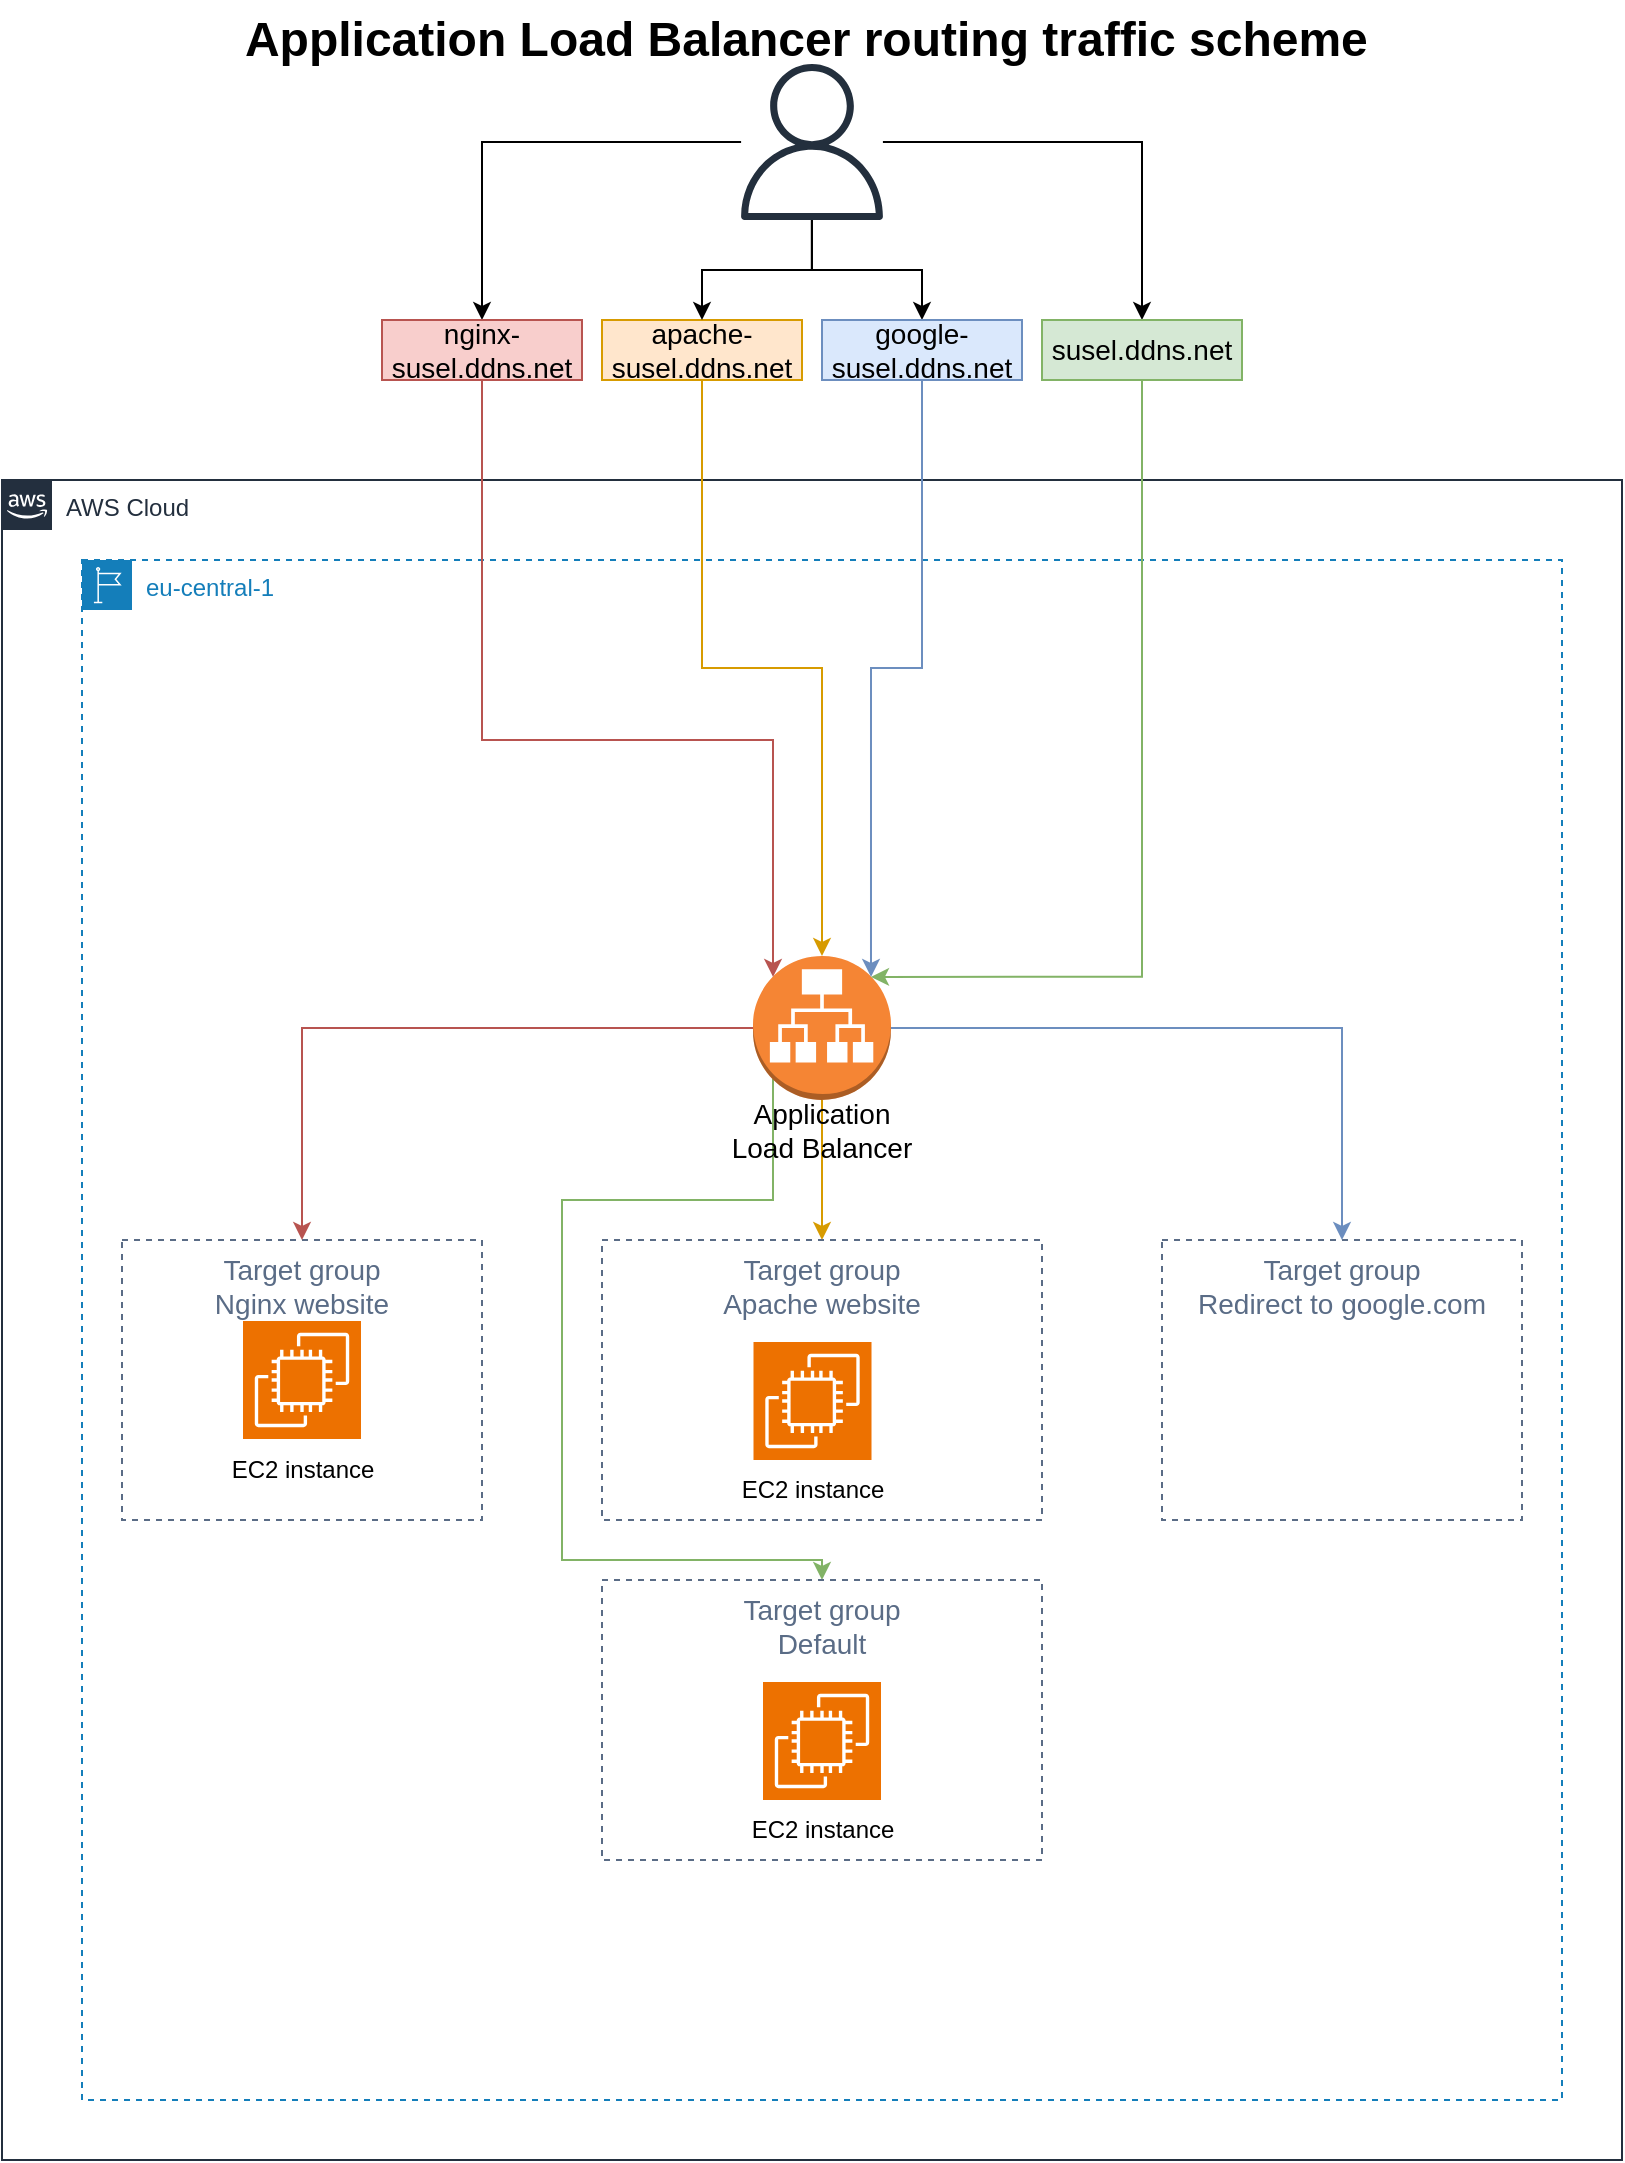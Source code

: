 <mxfile version="22.0.8" type="device">
  <diagram name="Page-1" id="i0E2k2FMlng2EdwtBEkr">
    <mxGraphModel dx="2049" dy="1114" grid="1" gridSize="10" guides="1" tooltips="1" connect="1" arrows="1" fold="1" page="1" pageScale="1" pageWidth="850" pageHeight="1100" math="0" shadow="0">
      <root>
        <mxCell id="0" />
        <mxCell id="1" parent="0" />
        <mxCell id="80YRyTSErhXEZiGLYpS1-1" value="AWS Cloud" style="points=[[0,0],[0.25,0],[0.5,0],[0.75,0],[1,0],[1,0.25],[1,0.5],[1,0.75],[1,1],[0.75,1],[0.5,1],[0.25,1],[0,1],[0,0.75],[0,0.5],[0,0.25]];outlineConnect=0;gradientColor=none;html=1;whiteSpace=wrap;fontSize=12;fontStyle=0;container=1;pointerEvents=0;collapsible=0;recursiveResize=0;shape=mxgraph.aws4.group;grIcon=mxgraph.aws4.group_aws_cloud_alt;strokeColor=#232F3E;fillColor=none;verticalAlign=top;align=left;spacingLeft=30;fontColor=#232F3E;dashed=0;" parent="1" vertex="1">
          <mxGeometry x="20" y="240" width="810" height="840" as="geometry" />
        </mxCell>
        <mxCell id="80YRyTSErhXEZiGLYpS1-3" value="eu-central-1" style="points=[[0,0],[0.25,0],[0.5,0],[0.75,0],[1,0],[1,0.25],[1,0.5],[1,0.75],[1,1],[0.75,1],[0.5,1],[0.25,1],[0,1],[0,0.75],[0,0.5],[0,0.25]];outlineConnect=0;gradientColor=none;html=1;whiteSpace=wrap;fontSize=12;fontStyle=0;container=1;pointerEvents=0;collapsible=0;recursiveResize=0;shape=mxgraph.aws4.group;grIcon=mxgraph.aws4.group_region;strokeColor=#147EBA;fillColor=none;verticalAlign=top;align=left;spacingLeft=30;fontColor=#147EBA;dashed=1;" parent="80YRyTSErhXEZiGLYpS1-1" vertex="1">
          <mxGeometry x="40" y="40" width="740" height="770" as="geometry" />
        </mxCell>
        <mxCell id="80YRyTSErhXEZiGLYpS1-4" value="&lt;font style=&quot;font-size: 14px;&quot;&gt;Target group&lt;br&gt;Nginx website&lt;/font&gt;" style="fillColor=none;strokeColor=#5A6C86;dashed=1;verticalAlign=top;fontStyle=0;fontColor=#5A6C86;whiteSpace=wrap;html=1;" parent="80YRyTSErhXEZiGLYpS1-3" vertex="1">
          <mxGeometry x="20" y="340" width="180" height="140" as="geometry" />
        </mxCell>
        <mxCell id="80YRyTSErhXEZiGLYpS1-12" style="edgeStyle=orthogonalEdgeStyle;rounded=0;orthogonalLoop=1;jettySize=auto;html=1;entryX=0.5;entryY=0;entryDx=0;entryDy=0;fillColor=#f8cecc;strokeColor=#b85450;" parent="80YRyTSErhXEZiGLYpS1-3" source="80YRyTSErhXEZiGLYpS1-5" target="80YRyTSErhXEZiGLYpS1-4" edge="1">
          <mxGeometry relative="1" as="geometry" />
        </mxCell>
        <mxCell id="80YRyTSErhXEZiGLYpS1-13" style="edgeStyle=orthogonalEdgeStyle;rounded=0;orthogonalLoop=1;jettySize=auto;html=1;entryX=0.5;entryY=0;entryDx=0;entryDy=0;fillColor=#ffe6cc;strokeColor=#d79b00;" parent="80YRyTSErhXEZiGLYpS1-3" source="80YRyTSErhXEZiGLYpS1-5" target="80YRyTSErhXEZiGLYpS1-10" edge="1">
          <mxGeometry relative="1" as="geometry" />
        </mxCell>
        <mxCell id="80YRyTSErhXEZiGLYpS1-18" style="edgeStyle=orthogonalEdgeStyle;rounded=0;orthogonalLoop=1;jettySize=auto;html=1;exitX=0.145;exitY=0.855;exitDx=0;exitDy=0;exitPerimeter=0;entryX=0.5;entryY=0;entryDx=0;entryDy=0;fillColor=#d5e8d4;strokeColor=#82b366;" parent="80YRyTSErhXEZiGLYpS1-3" source="80YRyTSErhXEZiGLYpS1-5" target="80YRyTSErhXEZiGLYpS1-17" edge="1">
          <mxGeometry relative="1" as="geometry">
            <Array as="points">
              <mxPoint x="345" y="320" />
              <mxPoint x="240" y="320" />
              <mxPoint x="240" y="500" />
              <mxPoint x="370" y="500" />
            </Array>
          </mxGeometry>
        </mxCell>
        <mxCell id="80YRyTSErhXEZiGLYpS1-5" value="" style="outlineConnect=0;dashed=0;verticalLabelPosition=bottom;verticalAlign=top;align=center;html=1;shape=mxgraph.aws3.application_load_balancer;fillColor=#F58534;gradientColor=none;" parent="80YRyTSErhXEZiGLYpS1-3" vertex="1">
          <mxGeometry x="335.5" y="198" width="69" height="72" as="geometry" />
        </mxCell>
        <mxCell id="80YRyTSErhXEZiGLYpS1-10" value="&lt;font style=&quot;font-size: 14px;&quot;&gt;Target group&lt;br&gt;Apache website&lt;/font&gt;" style="fillColor=none;strokeColor=#5A6C86;dashed=1;verticalAlign=top;fontStyle=0;fontColor=#5A6C86;whiteSpace=wrap;html=1;" parent="80YRyTSErhXEZiGLYpS1-3" vertex="1">
          <mxGeometry x="260" y="340" width="220" height="140" as="geometry" />
        </mxCell>
        <mxCell id="80YRyTSErhXEZiGLYpS1-11" value="&lt;font style=&quot;font-size: 14px;&quot;&gt;Target group&lt;br&gt;Redirect to google.com&lt;/font&gt;" style="fillColor=none;strokeColor=#5A6C86;dashed=1;verticalAlign=top;fontStyle=0;fontColor=#5A6C86;whiteSpace=wrap;html=1;" parent="80YRyTSErhXEZiGLYpS1-3" vertex="1">
          <mxGeometry x="540" y="340" width="180" height="140" as="geometry" />
        </mxCell>
        <mxCell id="80YRyTSErhXEZiGLYpS1-14" style="edgeStyle=orthogonalEdgeStyle;rounded=0;orthogonalLoop=1;jettySize=auto;html=1;entryX=0.5;entryY=0;entryDx=0;entryDy=0;fillColor=#dae8fc;strokeColor=#6c8ebf;" parent="80YRyTSErhXEZiGLYpS1-3" source="80YRyTSErhXEZiGLYpS1-5" target="80YRyTSErhXEZiGLYpS1-11" edge="1">
          <mxGeometry relative="1" as="geometry">
            <mxPoint x="630" y="330" as="targetPoint" />
          </mxGeometry>
        </mxCell>
        <mxCell id="80YRyTSErhXEZiGLYpS1-15" value="&lt;font style=&quot;font-size: 14px;&quot;&gt;Application Load Balancer&lt;/font&gt;" style="text;html=1;strokeColor=none;fillColor=none;align=center;verticalAlign=middle;whiteSpace=wrap;rounded=0;" parent="80YRyTSErhXEZiGLYpS1-3" vertex="1">
          <mxGeometry x="320" y="270" width="100" height="30" as="geometry" />
        </mxCell>
        <mxCell id="80YRyTSErhXEZiGLYpS1-17" value="&lt;font style=&quot;font-size: 14px;&quot;&gt;Target group&lt;br&gt;Default&lt;/font&gt;" style="fillColor=none;strokeColor=#5A6C86;dashed=1;verticalAlign=top;fontStyle=0;fontColor=#5A6C86;whiteSpace=wrap;html=1;" parent="80YRyTSErhXEZiGLYpS1-3" vertex="1">
          <mxGeometry x="260" y="510" width="220" height="140" as="geometry" />
        </mxCell>
        <mxCell id="80YRyTSErhXEZiGLYpS1-19" value="" style="sketch=0;points=[[0,0,0],[0.25,0,0],[0.5,0,0],[0.75,0,0],[1,0,0],[0,1,0],[0.25,1,0],[0.5,1,0],[0.75,1,0],[1,1,0],[0,0.25,0],[0,0.5,0],[0,0.75,0],[1,0.25,0],[1,0.5,0],[1,0.75,0]];outlineConnect=0;fontColor=#232F3E;fillColor=#ED7100;strokeColor=#ffffff;dashed=0;verticalLabelPosition=bottom;verticalAlign=top;align=center;html=1;fontSize=12;fontStyle=0;aspect=fixed;shape=mxgraph.aws4.resourceIcon;resIcon=mxgraph.aws4.ec2;" parent="80YRyTSErhXEZiGLYpS1-3" vertex="1">
          <mxGeometry x="80.5" y="380.5" width="59" height="59" as="geometry" />
        </mxCell>
        <mxCell id="80YRyTSErhXEZiGLYpS1-20" value="EC2 instance" style="text;html=1;strokeColor=none;fillColor=none;align=center;verticalAlign=middle;whiteSpace=wrap;rounded=0;" parent="80YRyTSErhXEZiGLYpS1-3" vertex="1">
          <mxGeometry x="69.75" y="439.5" width="80.5" height="30" as="geometry" />
        </mxCell>
        <mxCell id="80YRyTSErhXEZiGLYpS1-21" value="" style="sketch=0;points=[[0,0,0],[0.25,0,0],[0.5,0,0],[0.75,0,0],[1,0,0],[0,1,0],[0.25,1,0],[0.5,1,0],[0.75,1,0],[1,1,0],[0,0.25,0],[0,0.5,0],[0,0.75,0],[1,0.25,0],[1,0.5,0],[1,0.75,0]];outlineConnect=0;fontColor=#232F3E;fillColor=#ED7100;strokeColor=#ffffff;dashed=0;verticalLabelPosition=bottom;verticalAlign=top;align=center;html=1;fontSize=12;fontStyle=0;aspect=fixed;shape=mxgraph.aws4.resourceIcon;resIcon=mxgraph.aws4.ec2;" parent="80YRyTSErhXEZiGLYpS1-3" vertex="1">
          <mxGeometry x="335.75" y="391" width="59" height="59" as="geometry" />
        </mxCell>
        <mxCell id="80YRyTSErhXEZiGLYpS1-22" value="EC2 instance" style="text;html=1;strokeColor=none;fillColor=none;align=center;verticalAlign=middle;whiteSpace=wrap;rounded=0;" parent="80YRyTSErhXEZiGLYpS1-3" vertex="1">
          <mxGeometry x="325" y="450" width="80.5" height="30" as="geometry" />
        </mxCell>
        <mxCell id="80YRyTSErhXEZiGLYpS1-27" value="" style="sketch=0;points=[[0,0,0],[0.25,0,0],[0.5,0,0],[0.75,0,0],[1,0,0],[0,1,0],[0.25,1,0],[0.5,1,0],[0.75,1,0],[1,1,0],[0,0.25,0],[0,0.5,0],[0,0.75,0],[1,0.25,0],[1,0.5,0],[1,0.75,0]];outlineConnect=0;fontColor=#232F3E;fillColor=#ED7100;strokeColor=#ffffff;dashed=0;verticalLabelPosition=bottom;verticalAlign=top;align=center;html=1;fontSize=12;fontStyle=0;aspect=fixed;shape=mxgraph.aws4.resourceIcon;resIcon=mxgraph.aws4.ec2;" parent="80YRyTSErhXEZiGLYpS1-3" vertex="1">
          <mxGeometry x="340.5" y="561" width="59" height="59" as="geometry" />
        </mxCell>
        <mxCell id="80YRyTSErhXEZiGLYpS1-28" value="EC2 instance" style="text;html=1;strokeColor=none;fillColor=none;align=center;verticalAlign=middle;whiteSpace=wrap;rounded=0;" parent="80YRyTSErhXEZiGLYpS1-3" vertex="1">
          <mxGeometry x="329.75" y="620" width="80.5" height="30" as="geometry" />
        </mxCell>
        <mxCell id="80YRyTSErhXEZiGLYpS1-16" value="&lt;font style=&quot;font-size: 14px;&quot;&gt;apache-susel.ddns.net&lt;br&gt;&lt;/font&gt;" style="text;html=1;strokeColor=#d79b00;fillColor=#ffe6cc;align=center;verticalAlign=middle;whiteSpace=wrap;rounded=0;" parent="1" vertex="1">
          <mxGeometry x="320" y="160" width="100" height="30" as="geometry" />
        </mxCell>
        <mxCell id="80YRyTSErhXEZiGLYpS1-36" style="edgeStyle=orthogonalEdgeStyle;rounded=0;orthogonalLoop=1;jettySize=auto;html=1;entryX=0.5;entryY=0;entryDx=0;entryDy=0;" parent="1" source="80YRyTSErhXEZiGLYpS1-29" target="80YRyTSErhXEZiGLYpS1-16" edge="1">
          <mxGeometry relative="1" as="geometry" />
        </mxCell>
        <mxCell id="80YRyTSErhXEZiGLYpS1-37" style="edgeStyle=orthogonalEdgeStyle;rounded=0;orthogonalLoop=1;jettySize=auto;html=1;entryX=0.5;entryY=0;entryDx=0;entryDy=0;" parent="1" source="80YRyTSErhXEZiGLYpS1-29" target="80YRyTSErhXEZiGLYpS1-34" edge="1">
          <mxGeometry relative="1" as="geometry" />
        </mxCell>
        <mxCell id="80YRyTSErhXEZiGLYpS1-38" style="edgeStyle=orthogonalEdgeStyle;rounded=0;orthogonalLoop=1;jettySize=auto;html=1;entryX=0.5;entryY=0;entryDx=0;entryDy=0;" parent="1" source="80YRyTSErhXEZiGLYpS1-29" target="80YRyTSErhXEZiGLYpS1-33" edge="1">
          <mxGeometry relative="1" as="geometry" />
        </mxCell>
        <mxCell id="80YRyTSErhXEZiGLYpS1-39" style="edgeStyle=orthogonalEdgeStyle;rounded=0;orthogonalLoop=1;jettySize=auto;html=1;entryX=0.5;entryY=0;entryDx=0;entryDy=0;" parent="1" source="80YRyTSErhXEZiGLYpS1-29" target="80YRyTSErhXEZiGLYpS1-35" edge="1">
          <mxGeometry relative="1" as="geometry" />
        </mxCell>
        <mxCell id="80YRyTSErhXEZiGLYpS1-29" value="" style="sketch=0;outlineConnect=0;fontColor=#232F3E;gradientColor=none;fillColor=#232F3D;strokeColor=none;dashed=0;verticalLabelPosition=bottom;verticalAlign=top;align=center;html=1;fontSize=12;fontStyle=0;aspect=fixed;pointerEvents=1;shape=mxgraph.aws4.user;" parent="1" vertex="1">
          <mxGeometry x="386" y="32" width="78" height="78" as="geometry" />
        </mxCell>
        <mxCell id="80YRyTSErhXEZiGLYpS1-33" value="&lt;font style=&quot;font-size: 14px;&quot;&gt;nginx-susel.ddns.net&lt;br&gt;&lt;/font&gt;" style="text;html=1;strokeColor=#b85450;fillColor=#f8cecc;align=center;verticalAlign=middle;whiteSpace=wrap;rounded=0;" parent="1" vertex="1">
          <mxGeometry x="210" y="160" width="100" height="30" as="geometry" />
        </mxCell>
        <mxCell id="80YRyTSErhXEZiGLYpS1-34" value="&lt;font style=&quot;font-size: 14px;&quot;&gt;google-susel.ddns.net&lt;br&gt;&lt;/font&gt;" style="text;html=1;strokeColor=#6c8ebf;fillColor=#dae8fc;align=center;verticalAlign=middle;whiteSpace=wrap;rounded=0;" parent="1" vertex="1">
          <mxGeometry x="430" y="160" width="100" height="30" as="geometry" />
        </mxCell>
        <mxCell id="80YRyTSErhXEZiGLYpS1-35" value="&lt;font style=&quot;font-size: 14px;&quot;&gt;susel.ddns.net&lt;br&gt;&lt;/font&gt;" style="text;html=1;strokeColor=#82b366;fillColor=#d5e8d4;align=center;verticalAlign=middle;whiteSpace=wrap;rounded=0;" parent="1" vertex="1">
          <mxGeometry x="540" y="160" width="100" height="30" as="geometry" />
        </mxCell>
        <mxCell id="80YRyTSErhXEZiGLYpS1-40" style="edgeStyle=orthogonalEdgeStyle;rounded=0;orthogonalLoop=1;jettySize=auto;html=1;entryX=0.5;entryY=0;entryDx=0;entryDy=0;entryPerimeter=0;fillColor=#ffe6cc;strokeColor=#d79b00;" parent="1" source="80YRyTSErhXEZiGLYpS1-16" target="80YRyTSErhXEZiGLYpS1-5" edge="1">
          <mxGeometry relative="1" as="geometry" />
        </mxCell>
        <mxCell id="80YRyTSErhXEZiGLYpS1-43" style="edgeStyle=orthogonalEdgeStyle;rounded=0;orthogonalLoop=1;jettySize=auto;html=1;entryX=0.145;entryY=0.145;entryDx=0;entryDy=0;entryPerimeter=0;fillColor=#f8cecc;strokeColor=#b85450;" parent="1" source="80YRyTSErhXEZiGLYpS1-33" target="80YRyTSErhXEZiGLYpS1-5" edge="1">
          <mxGeometry relative="1" as="geometry">
            <Array as="points">
              <mxPoint x="260" y="370" />
              <mxPoint x="405" y="370" />
            </Array>
          </mxGeometry>
        </mxCell>
        <mxCell id="80YRyTSErhXEZiGLYpS1-44" style="edgeStyle=orthogonalEdgeStyle;rounded=0;orthogonalLoop=1;jettySize=auto;html=1;entryX=0.855;entryY=0.145;entryDx=0;entryDy=0;entryPerimeter=0;fillColor=#dae8fc;strokeColor=#6c8ebf;" parent="1" source="80YRyTSErhXEZiGLYpS1-34" target="80YRyTSErhXEZiGLYpS1-5" edge="1">
          <mxGeometry relative="1" as="geometry">
            <Array as="points">
              <mxPoint x="480" y="334" />
              <mxPoint x="455" y="334" />
            </Array>
          </mxGeometry>
        </mxCell>
        <mxCell id="80YRyTSErhXEZiGLYpS1-45" style="edgeStyle=orthogonalEdgeStyle;rounded=0;orthogonalLoop=1;jettySize=auto;html=1;entryX=0.855;entryY=0.145;entryDx=0;entryDy=0;entryPerimeter=0;fillColor=#d5e8d4;strokeColor=#82b366;" parent="1" source="80YRyTSErhXEZiGLYpS1-35" target="80YRyTSErhXEZiGLYpS1-5" edge="1">
          <mxGeometry relative="1" as="geometry">
            <Array as="points">
              <mxPoint x="590" y="488" />
            </Array>
          </mxGeometry>
        </mxCell>
        <mxCell id="80YRyTSErhXEZiGLYpS1-46" value="Application Load Balancer routing traffic scheme&amp;nbsp;" style="text;strokeColor=none;fillColor=none;html=1;fontSize=24;fontStyle=1;verticalAlign=middle;align=center;" parent="1" vertex="1">
          <mxGeometry x="375" width="100" height="40" as="geometry" />
        </mxCell>
      </root>
    </mxGraphModel>
  </diagram>
</mxfile>
